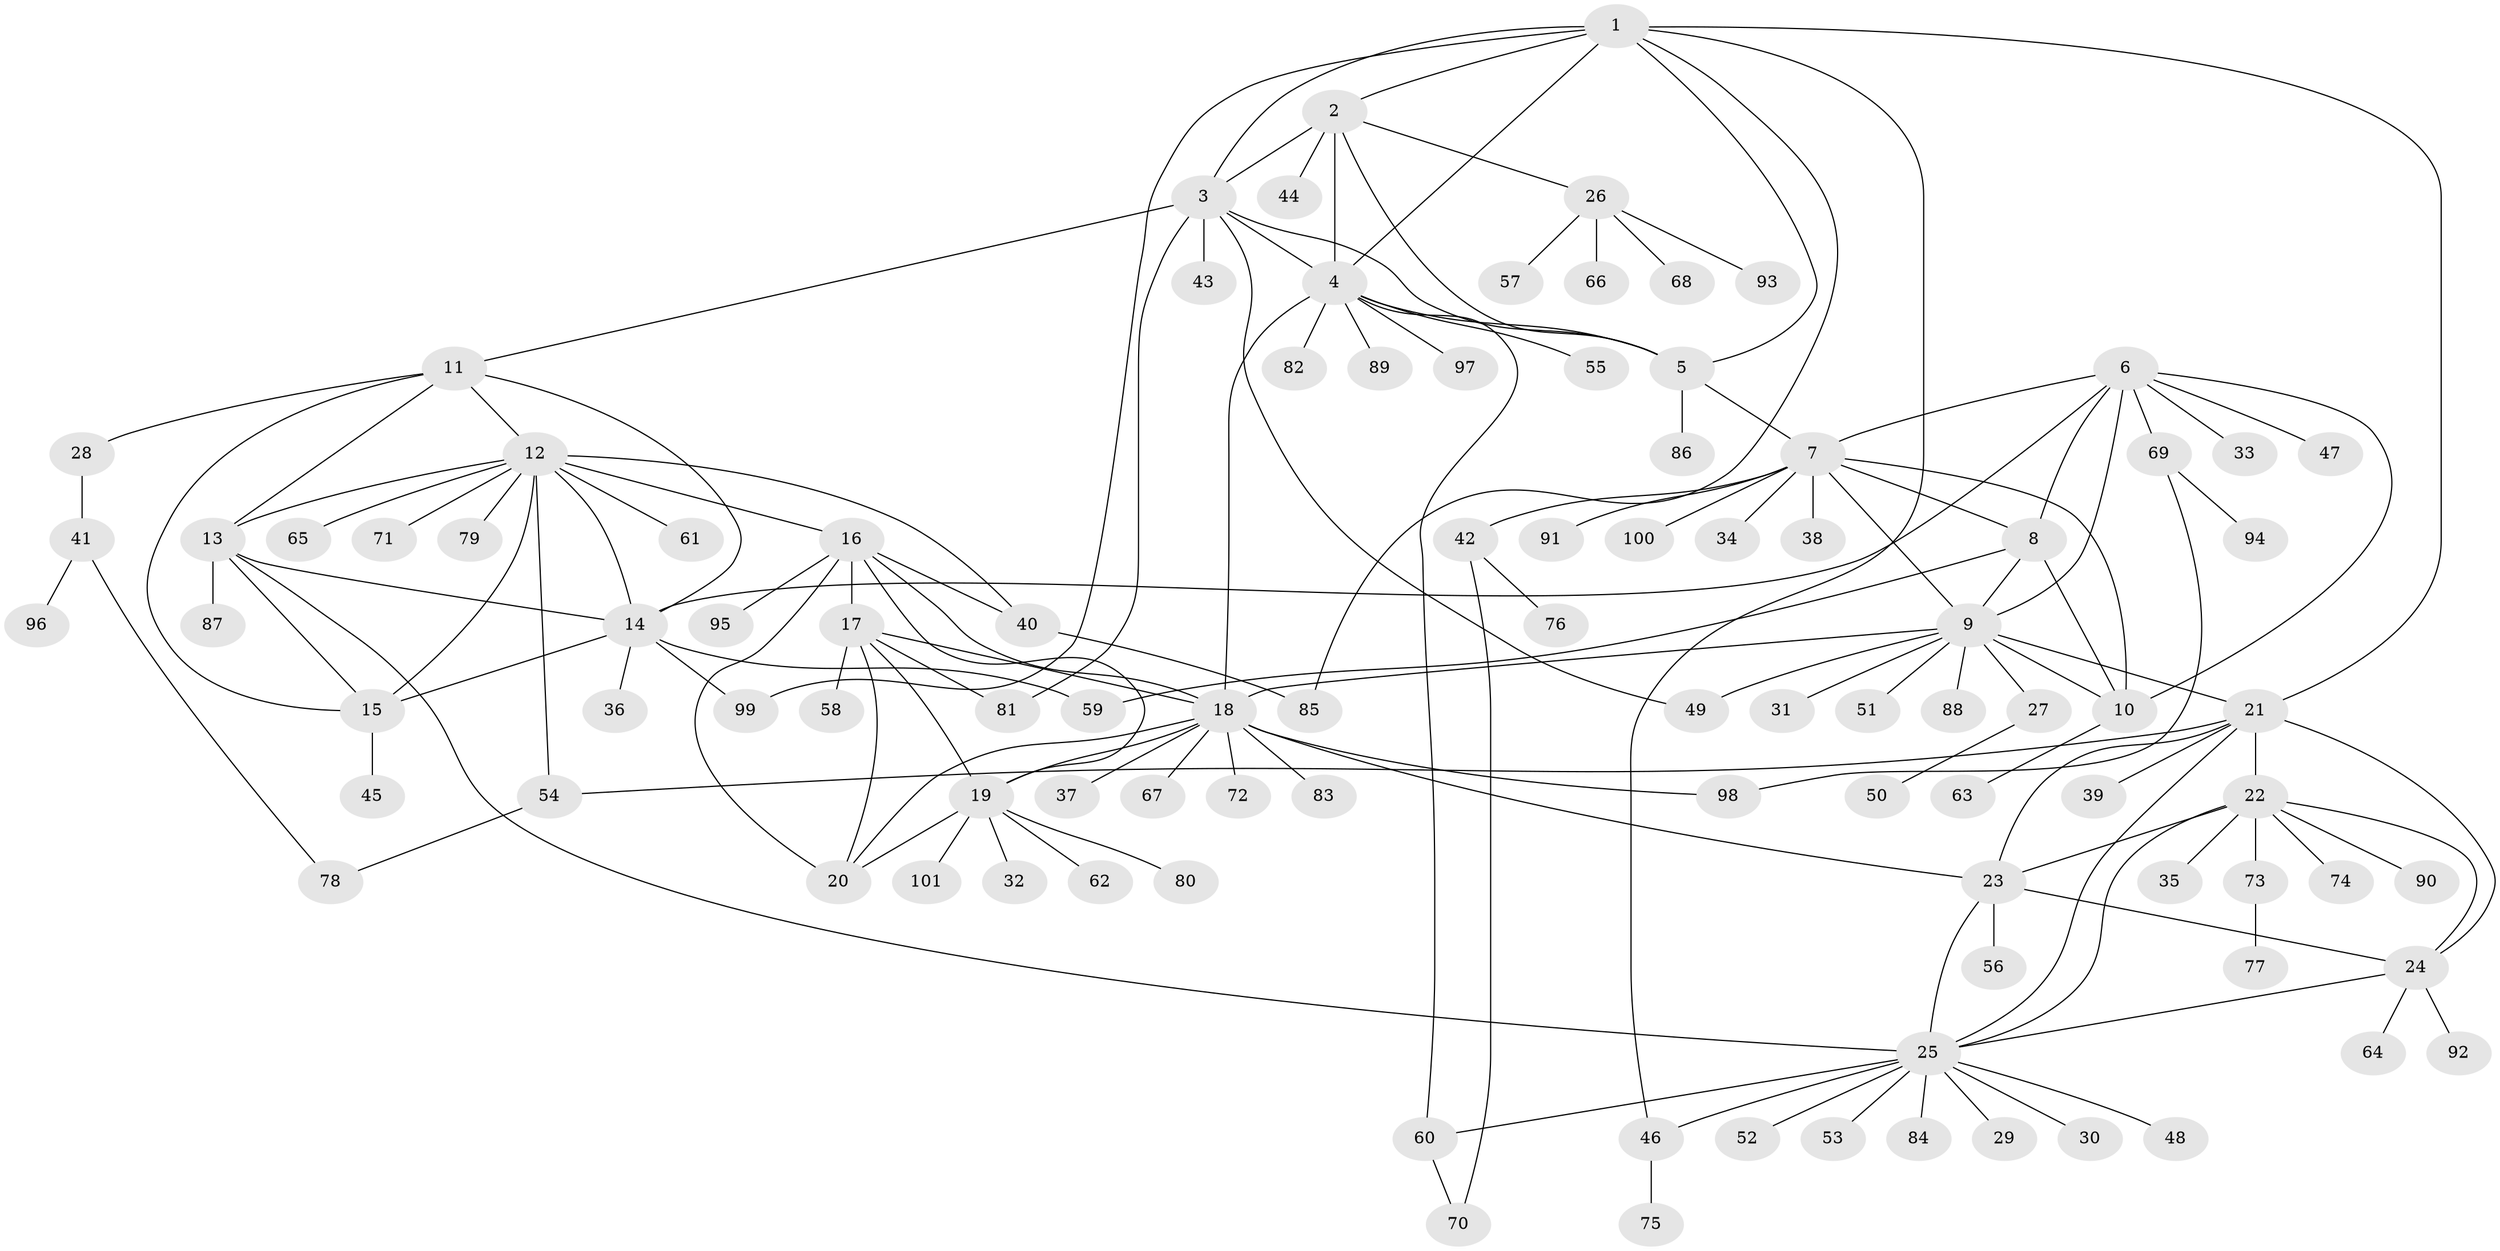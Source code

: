 // Generated by graph-tools (version 1.1) at 2025/55/03/09/25 04:55:20]
// undirected, 101 vertices, 148 edges
graph export_dot {
graph [start="1"]
  node [color=gray90,style=filled];
  1;
  2;
  3;
  4;
  5;
  6;
  7;
  8;
  9;
  10;
  11;
  12;
  13;
  14;
  15;
  16;
  17;
  18;
  19;
  20;
  21;
  22;
  23;
  24;
  25;
  26;
  27;
  28;
  29;
  30;
  31;
  32;
  33;
  34;
  35;
  36;
  37;
  38;
  39;
  40;
  41;
  42;
  43;
  44;
  45;
  46;
  47;
  48;
  49;
  50;
  51;
  52;
  53;
  54;
  55;
  56;
  57;
  58;
  59;
  60;
  61;
  62;
  63;
  64;
  65;
  66;
  67;
  68;
  69;
  70;
  71;
  72;
  73;
  74;
  75;
  76;
  77;
  78;
  79;
  80;
  81;
  82;
  83;
  84;
  85;
  86;
  87;
  88;
  89;
  90;
  91;
  92;
  93;
  94;
  95;
  96;
  97;
  98;
  99;
  100;
  101;
  1 -- 2;
  1 -- 3;
  1 -- 4;
  1 -- 5;
  1 -- 21;
  1 -- 46;
  1 -- 85;
  1 -- 99;
  2 -- 3;
  2 -- 4;
  2 -- 5;
  2 -- 26;
  2 -- 44;
  3 -- 4;
  3 -- 5;
  3 -- 11;
  3 -- 43;
  3 -- 49;
  3 -- 81;
  4 -- 5;
  4 -- 18;
  4 -- 55;
  4 -- 60;
  4 -- 82;
  4 -- 89;
  4 -- 97;
  5 -- 7;
  5 -- 86;
  6 -- 7;
  6 -- 8;
  6 -- 9;
  6 -- 10;
  6 -- 14;
  6 -- 33;
  6 -- 47;
  6 -- 69;
  7 -- 8;
  7 -- 9;
  7 -- 10;
  7 -- 34;
  7 -- 38;
  7 -- 42;
  7 -- 91;
  7 -- 100;
  8 -- 9;
  8 -- 10;
  8 -- 59;
  9 -- 10;
  9 -- 18;
  9 -- 21;
  9 -- 27;
  9 -- 31;
  9 -- 49;
  9 -- 51;
  9 -- 88;
  10 -- 63;
  11 -- 12;
  11 -- 13;
  11 -- 14;
  11 -- 15;
  11 -- 28;
  12 -- 13;
  12 -- 14;
  12 -- 15;
  12 -- 16;
  12 -- 40;
  12 -- 54;
  12 -- 61;
  12 -- 65;
  12 -- 71;
  12 -- 79;
  13 -- 14;
  13 -- 15;
  13 -- 25;
  13 -- 87;
  14 -- 15;
  14 -- 36;
  14 -- 59;
  14 -- 99;
  15 -- 45;
  16 -- 17;
  16 -- 18;
  16 -- 19;
  16 -- 20;
  16 -- 40;
  16 -- 95;
  17 -- 18;
  17 -- 19;
  17 -- 20;
  17 -- 58;
  17 -- 81;
  18 -- 19;
  18 -- 20;
  18 -- 23;
  18 -- 37;
  18 -- 67;
  18 -- 72;
  18 -- 83;
  18 -- 98;
  19 -- 20;
  19 -- 32;
  19 -- 62;
  19 -- 80;
  19 -- 101;
  21 -- 22;
  21 -- 23;
  21 -- 24;
  21 -- 25;
  21 -- 39;
  21 -- 54;
  22 -- 23;
  22 -- 24;
  22 -- 25;
  22 -- 35;
  22 -- 73;
  22 -- 74;
  22 -- 90;
  23 -- 24;
  23 -- 25;
  23 -- 56;
  24 -- 25;
  24 -- 64;
  24 -- 92;
  25 -- 29;
  25 -- 30;
  25 -- 46;
  25 -- 48;
  25 -- 52;
  25 -- 53;
  25 -- 60;
  25 -- 84;
  26 -- 57;
  26 -- 66;
  26 -- 68;
  26 -- 93;
  27 -- 50;
  28 -- 41;
  40 -- 85;
  41 -- 78;
  41 -- 96;
  42 -- 70;
  42 -- 76;
  46 -- 75;
  54 -- 78;
  60 -- 70;
  69 -- 94;
  69 -- 98;
  73 -- 77;
}
